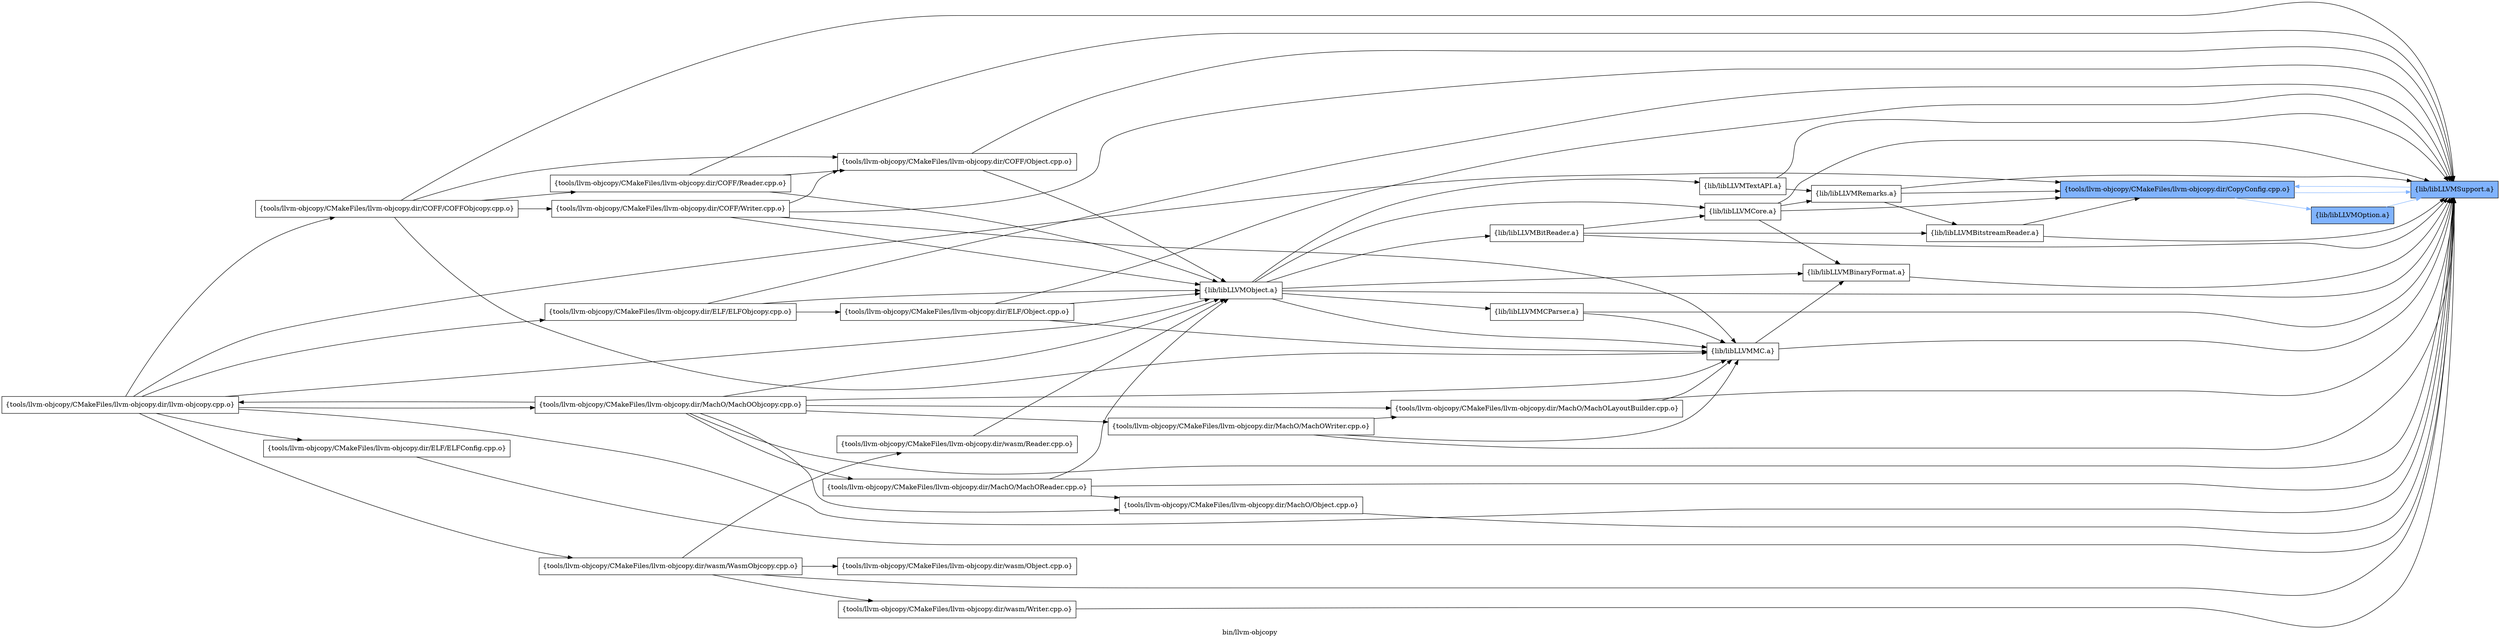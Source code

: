 digraph "bin/llvm-objcopy" {
	label="bin/llvm-objcopy";
	rankdir=LR;
	{ rank=same; Node0x563a265e2108;  }

	Node0x563a265e2108 [shape=record,shape=box,group=1,style=filled,fillcolor="0.600000 0.5 1",label="{tools/llvm-objcopy/CMakeFiles/llvm-objcopy.dir/CopyConfig.cpp.o}"];
	Node0x563a265e2108 -> Node0x563a265de468[color="0.600000 0.5 1"];
	Node0x563a265e2108 -> Node0x563a265ddfb8[color="0.600000 0.5 1"];
	Node0x563a265de468 [shape=record,shape=box,group=1,style=filled,fillcolor="0.600000 0.5 1",label="{lib/libLLVMOption.a}"];
	Node0x563a265de468 -> Node0x563a265ddfb8[color="0.600000 0.5 1"];
	Node0x563a265ddfb8 [shape=record,shape=box,group=1,style=filled,fillcolor="0.600000 0.5 1",label="{lib/libLLVMSupport.a}"];
	Node0x563a265ddfb8 -> Node0x563a265e2108[color="0.600000 0.5 1"];
	Node0x563a265dee68 [shape=record,shape=box,group=0,label="{tools/llvm-objcopy/CMakeFiles/llvm-objcopy.dir/llvm-objcopy.cpp.o}"];
	Node0x563a265dee68 -> Node0x563a265e2108;
	Node0x563a265dee68 -> Node0x563a265ddc48;
	Node0x563a265dee68 -> Node0x563a265dc118;
	Node0x563a265dee68 -> Node0x563a265dc348;
	Node0x563a265dee68 -> Node0x563a265dc4d8;
	Node0x563a265dee68 -> Node0x563a265e2d38;
	Node0x563a265dee68 -> Node0x563a265dd658;
	Node0x563a265dee68 -> Node0x563a265ddfb8;
	Node0x563a265ddc48 [shape=record,shape=box,group=0,label="{tools/llvm-objcopy/CMakeFiles/llvm-objcopy.dir/COFF/COFFObjcopy.cpp.o}"];
	Node0x563a265ddc48 -> Node0x563a265dfdb8;
	Node0x563a265ddc48 -> Node0x563a265e0358;
	Node0x563a265ddc48 -> Node0x563a265df1d8;
	Node0x563a265ddc48 -> Node0x563a265ddfb8;
	Node0x563a265ddc48 -> Node0x563a265deeb8;
	Node0x563a265dc118 [shape=record,shape=box,group=0,label="{tools/llvm-objcopy/CMakeFiles/llvm-objcopy.dir/ELF/ELFConfig.cpp.o}"];
	Node0x563a265dc118 -> Node0x563a265ddfb8;
	Node0x563a265dc348 [shape=record,shape=box,group=0,label="{tools/llvm-objcopy/CMakeFiles/llvm-objcopy.dir/ELF/ELFObjcopy.cpp.o}"];
	Node0x563a265dc348 -> Node0x563a265df318;
	Node0x563a265dc348 -> Node0x563a265dd658;
	Node0x563a265dc348 -> Node0x563a265ddfb8;
	Node0x563a265dc4d8 [shape=record,shape=box,group=0,label="{tools/llvm-objcopy/CMakeFiles/llvm-objcopy.dir/MachO/MachOObjcopy.cpp.o}"];
	Node0x563a265dc4d8 -> Node0x563a265dee68;
	Node0x563a265dc4d8 -> Node0x563a265dbd58;
	Node0x563a265dc4d8 -> Node0x563a265db768;
	Node0x563a265dc4d8 -> Node0x563a265dd748;
	Node0x563a265dc4d8 -> Node0x563a265dd068;
	Node0x563a265dc4d8 -> Node0x563a265dd658;
	Node0x563a265dc4d8 -> Node0x563a265ddfb8;
	Node0x563a265dc4d8 -> Node0x563a265deeb8;
	Node0x563a265e2d38 [shape=record,shape=box,group=0,label="{tools/llvm-objcopy/CMakeFiles/llvm-objcopy.dir/wasm/WasmObjcopy.cpp.o}"];
	Node0x563a265e2d38 -> Node0x563a265dc938;
	Node0x563a265e2d38 -> Node0x563a265e4638;
	Node0x563a265e2d38 -> Node0x563a265e4db8;
	Node0x563a265e2d38 -> Node0x563a265ddfb8;
	Node0x563a265dd658 [shape=record,shape=box,group=0,label="{lib/libLLVMObject.a}"];
	Node0x563a265dd658 -> Node0x563a265ddfb8;
	Node0x563a265dd658 -> Node0x563a265df228;
	Node0x563a265dd658 -> Node0x563a265e21a8;
	Node0x563a265dd658 -> Node0x563a265deeb8;
	Node0x563a265dd658 -> Node0x563a265df728;
	Node0x563a265dd658 -> Node0x563a265e0cb8;
	Node0x563a265dd658 -> Node0x563a265e1168;
	Node0x563a265dfdb8 [shape=record,shape=box,group=0,label="{tools/llvm-objcopy/CMakeFiles/llvm-objcopy.dir/COFF/Object.cpp.o}"];
	Node0x563a265dfdb8 -> Node0x563a265dd658;
	Node0x563a265dfdb8 -> Node0x563a265ddfb8;
	Node0x563a265e0358 [shape=record,shape=box,group=0,label="{tools/llvm-objcopy/CMakeFiles/llvm-objcopy.dir/COFF/Reader.cpp.o}"];
	Node0x563a265e0358 -> Node0x563a265dfdb8;
	Node0x563a265e0358 -> Node0x563a265dd658;
	Node0x563a265e0358 -> Node0x563a265ddfb8;
	Node0x563a265df1d8 [shape=record,shape=box,group=0,label="{tools/llvm-objcopy/CMakeFiles/llvm-objcopy.dir/COFF/Writer.cpp.o}"];
	Node0x563a265df1d8 -> Node0x563a265dfdb8;
	Node0x563a265df1d8 -> Node0x563a265dd658;
	Node0x563a265df1d8 -> Node0x563a265ddfb8;
	Node0x563a265df1d8 -> Node0x563a265deeb8;
	Node0x563a265deeb8 [shape=record,shape=box,group=0,label="{lib/libLLVMMC.a}"];
	Node0x563a265deeb8 -> Node0x563a265ddfb8;
	Node0x563a265deeb8 -> Node0x563a265e21a8;
	Node0x563a265df318 [shape=record,shape=box,group=0,label="{tools/llvm-objcopy/CMakeFiles/llvm-objcopy.dir/ELF/Object.cpp.o}"];
	Node0x563a265df318 -> Node0x563a265dd658;
	Node0x563a265df318 -> Node0x563a265ddfb8;
	Node0x563a265df318 -> Node0x563a265deeb8;
	Node0x563a265dbd58 [shape=record,shape=box,group=0,label="{tools/llvm-objcopy/CMakeFiles/llvm-objcopy.dir/MachO/MachOReader.cpp.o}"];
	Node0x563a265dbd58 -> Node0x563a265dd068;
	Node0x563a265dbd58 -> Node0x563a265dd658;
	Node0x563a265dbd58 -> Node0x563a265ddfb8;
	Node0x563a265db768 [shape=record,shape=box,group=0,label="{tools/llvm-objcopy/CMakeFiles/llvm-objcopy.dir/MachO/MachOWriter.cpp.o}"];
	Node0x563a265db768 -> Node0x563a265dd748;
	Node0x563a265db768 -> Node0x563a265ddfb8;
	Node0x563a265db768 -> Node0x563a265deeb8;
	Node0x563a265dd748 [shape=record,shape=box,group=0,label="{tools/llvm-objcopy/CMakeFiles/llvm-objcopy.dir/MachO/MachOLayoutBuilder.cpp.o}"];
	Node0x563a265dd748 -> Node0x563a265ddfb8;
	Node0x563a265dd748 -> Node0x563a265deeb8;
	Node0x563a265dd068 [shape=record,shape=box,group=0,label="{tools/llvm-objcopy/CMakeFiles/llvm-objcopy.dir/MachO/Object.cpp.o}"];
	Node0x563a265dd068 -> Node0x563a265ddfb8;
	Node0x563a265e4638 [shape=record,shape=box,group=0,label="{tools/llvm-objcopy/CMakeFiles/llvm-objcopy.dir/wasm/Reader.cpp.o}"];
	Node0x563a265e4638 -> Node0x563a265dd658;
	Node0x563a265e4db8 [shape=record,shape=box,group=0,label="{tools/llvm-objcopy/CMakeFiles/llvm-objcopy.dir/wasm/Writer.cpp.o}"];
	Node0x563a265e4db8 -> Node0x563a265ddfb8;
	Node0x563a265dc938 [shape=record,shape=box,group=0,label="{tools/llvm-objcopy/CMakeFiles/llvm-objcopy.dir/wasm/Object.cpp.o}"];
	Node0x563a265df228 [shape=record,shape=box,group=0,label="{lib/libLLVMCore.a}"];
	Node0x563a265df228 -> Node0x563a265ddfb8;
	Node0x563a265df228 -> Node0x563a265e21a8;
	Node0x563a265df228 -> Node0x563a265e2108;
	Node0x563a265df228 -> Node0x563a265e0178;
	Node0x563a265e21a8 [shape=record,shape=box,group=0,label="{lib/libLLVMBinaryFormat.a}"];
	Node0x563a265e21a8 -> Node0x563a265ddfb8;
	Node0x563a265df728 [shape=record,shape=box,group=0,label="{lib/libLLVMBitReader.a}"];
	Node0x563a265df728 -> Node0x563a265ddfb8;
	Node0x563a265df728 -> Node0x563a265df228;
	Node0x563a265df728 -> Node0x563a265dfc28;
	Node0x563a265e0cb8 [shape=record,shape=box,group=0,label="{lib/libLLVMMCParser.a}"];
	Node0x563a265e0cb8 -> Node0x563a265ddfb8;
	Node0x563a265e0cb8 -> Node0x563a265deeb8;
	Node0x563a265e1168 [shape=record,shape=box,group=0,label="{lib/libLLVMTextAPI.a}"];
	Node0x563a265e1168 -> Node0x563a265ddfb8;
	Node0x563a265e1168 -> Node0x563a265e0178;
	Node0x563a265dfc28 [shape=record,shape=box,group=0,label="{lib/libLLVMBitstreamReader.a}"];
	Node0x563a265dfc28 -> Node0x563a265e2108;
	Node0x563a265dfc28 -> Node0x563a265ddfb8;
	Node0x563a265e0178 [shape=record,shape=box,group=0,label="{lib/libLLVMRemarks.a}"];
	Node0x563a265e0178 -> Node0x563a265ddfb8;
	Node0x563a265e0178 -> Node0x563a265e2108;
	Node0x563a265e0178 -> Node0x563a265dfc28;
}
